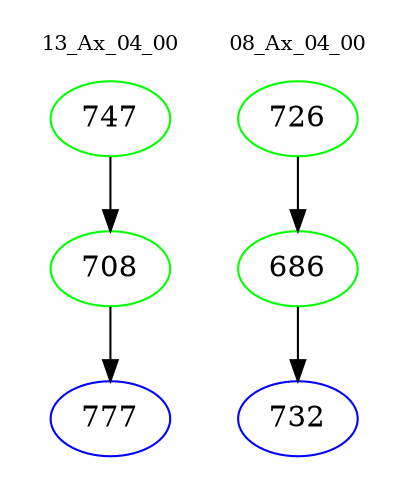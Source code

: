 digraph{
subgraph cluster_0 {
color = white
label = "13_Ax_04_00";
fontsize=10;
T0_747 [label="747", color="green"]
T0_747 -> T0_708 [color="black"]
T0_708 [label="708", color="green"]
T0_708 -> T0_777 [color="black"]
T0_777 [label="777", color="blue"]
}
subgraph cluster_1 {
color = white
label = "08_Ax_04_00";
fontsize=10;
T1_726 [label="726", color="green"]
T1_726 -> T1_686 [color="black"]
T1_686 [label="686", color="green"]
T1_686 -> T1_732 [color="black"]
T1_732 [label="732", color="blue"]
}
}
